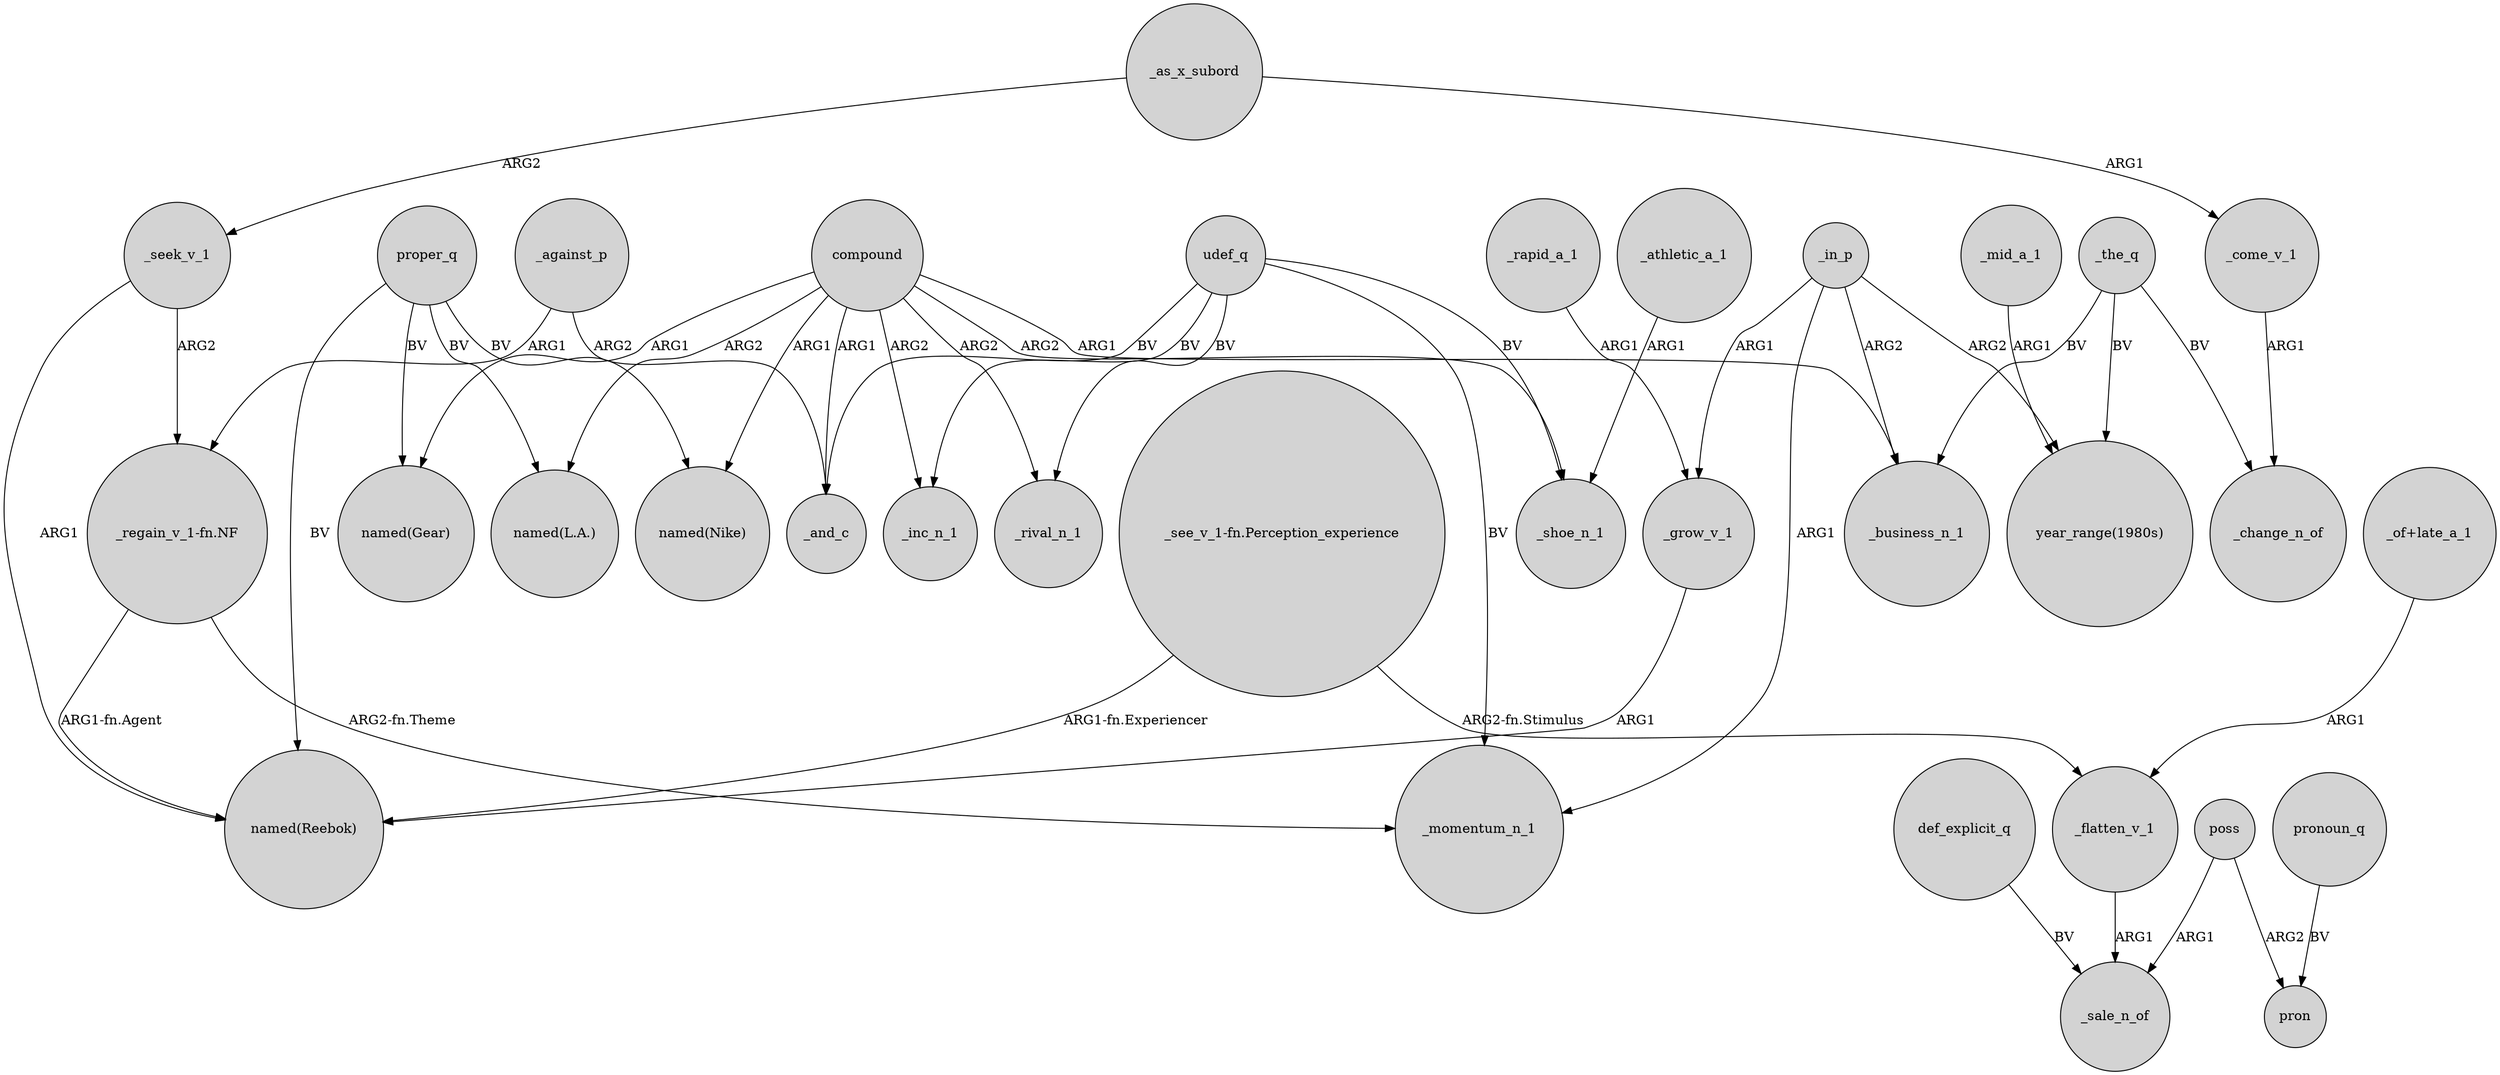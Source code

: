 digraph {
	node [shape=circle style=filled]
	compound -> "named(Nike)" [label=ARG1]
	_in_p -> "year_range(1980s)" [label=ARG2]
	_mid_a_1 -> "year_range(1980s)" [label=ARG1]
	_the_q -> _business_n_1 [label=BV]
	udef_q -> _inc_n_1 [label=BV]
	poss -> pron [label=ARG2]
	proper_q -> "named(Gear)" [label=BV]
	udef_q -> _momentum_n_1 [label=BV]
	proper_q -> "named(Nike)" [label=BV]
	compound -> _shoe_n_1 [label=ARG2]
	_in_p -> _business_n_1 [label=ARG2]
	_come_v_1 -> _change_n_of [label=ARG1]
	_in_p -> _grow_v_1 [label=ARG1]
	def_explicit_q -> _sale_n_of [label=BV]
	proper_q -> "named(L.A.)" [label=BV]
	_against_p -> "_regain_v_1-fn.NF" [label=ARG1]
	pronoun_q -> pron [label=BV]
	compound -> _rival_n_1 [label=ARG2]
	compound -> "named(Gear)" [label=ARG1]
	"_see_v_1-fn.Perception_experience" -> "named(Reebok)" [label="ARG1-fn.Experiencer"]
	"_regain_v_1-fn.NF" -> "named(Reebok)" [label="ARG1-fn.Agent"]
	_seek_v_1 -> "named(Reebok)" [label=ARG1]
	"_regain_v_1-fn.NF" -> _momentum_n_1 [label="ARG2-fn.Theme"]
	poss -> _sale_n_of [label=ARG1]
	_as_x_subord -> _come_v_1 [label=ARG1]
	compound -> _business_n_1 [label=ARG1]
	compound -> _and_c [label=ARG1]
	"_of+late_a_1" -> _flatten_v_1 [label=ARG1]
	_seek_v_1 -> "_regain_v_1-fn.NF" [label=ARG2]
	_in_p -> _momentum_n_1 [label=ARG1]
	_the_q -> _change_n_of [label=BV]
	udef_q -> _rival_n_1 [label=BV]
	_against_p -> _and_c [label=ARG2]
	udef_q -> _shoe_n_1 [label=BV]
	_athletic_a_1 -> _shoe_n_1 [label=ARG1]
	udef_q -> _and_c [label=BV]
	_flatten_v_1 -> _sale_n_of [label=ARG1]
	_rapid_a_1 -> _grow_v_1 [label=ARG1]
	"_see_v_1-fn.Perception_experience" -> _flatten_v_1 [label="ARG2-fn.Stimulus"]
	compound -> _inc_n_1 [label=ARG2]
	_as_x_subord -> _seek_v_1 [label=ARG2]
	_grow_v_1 -> "named(Reebok)" [label=ARG1]
	compound -> "named(L.A.)" [label=ARG2]
	_the_q -> "year_range(1980s)" [label=BV]
	proper_q -> "named(Reebok)" [label=BV]
}
